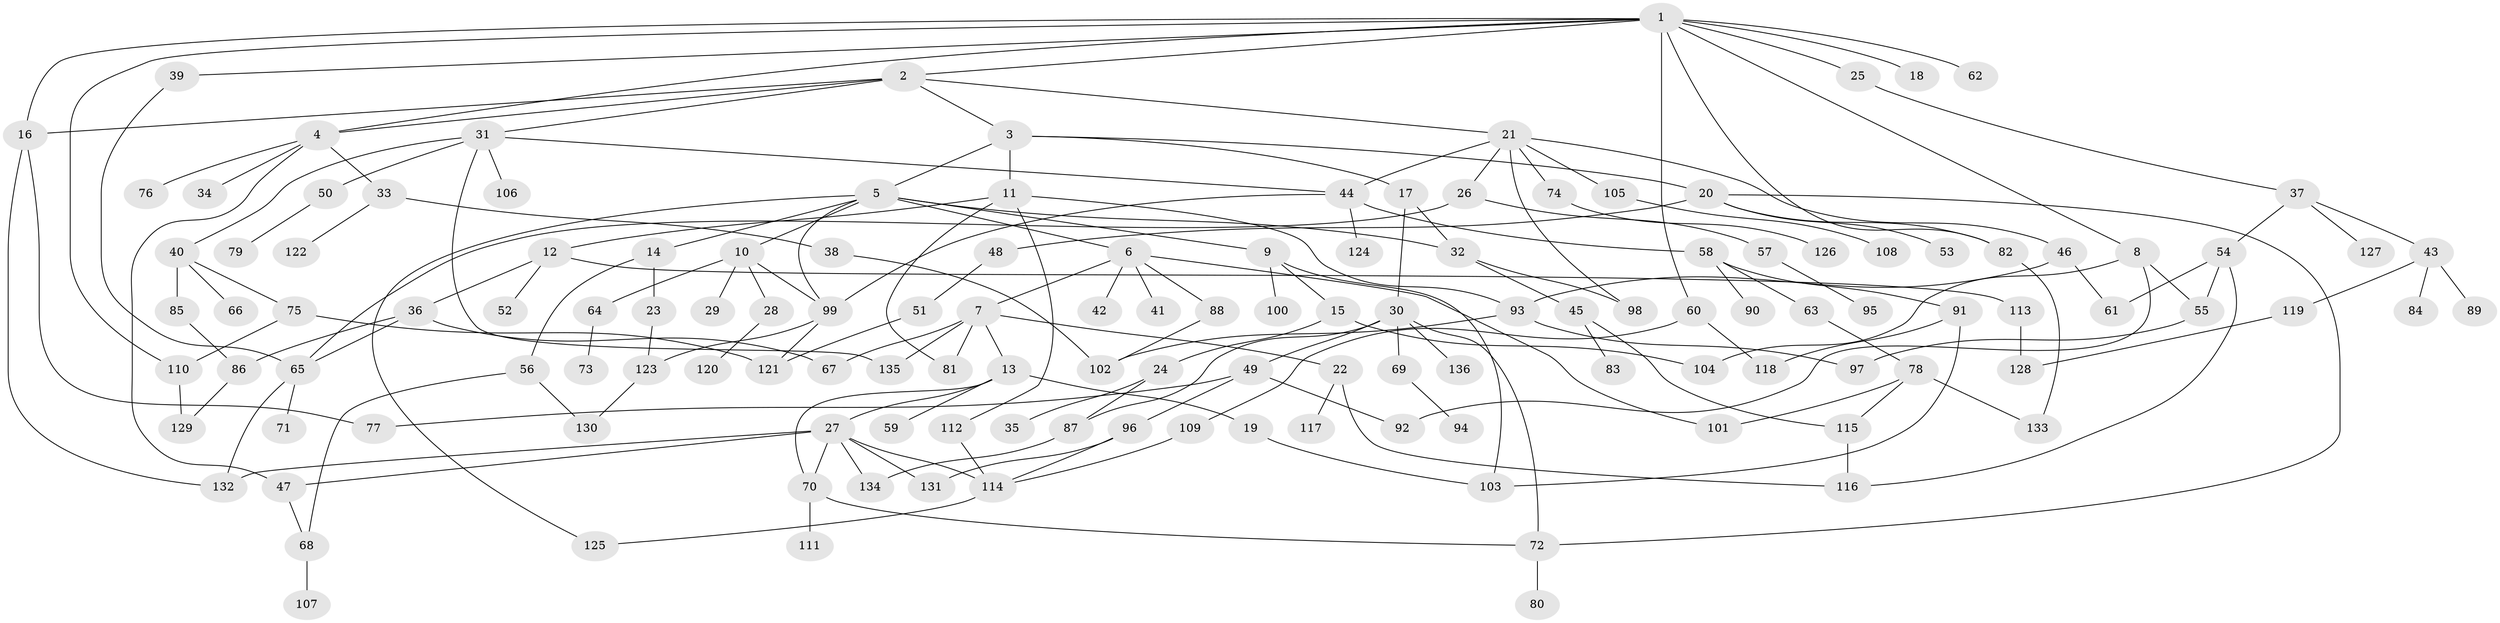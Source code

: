 // Generated by graph-tools (version 1.1) at 2025/13/03/09/25 04:13:38]
// undirected, 136 vertices, 187 edges
graph export_dot {
graph [start="1"]
  node [color=gray90,style=filled];
  1;
  2;
  3;
  4;
  5;
  6;
  7;
  8;
  9;
  10;
  11;
  12;
  13;
  14;
  15;
  16;
  17;
  18;
  19;
  20;
  21;
  22;
  23;
  24;
  25;
  26;
  27;
  28;
  29;
  30;
  31;
  32;
  33;
  34;
  35;
  36;
  37;
  38;
  39;
  40;
  41;
  42;
  43;
  44;
  45;
  46;
  47;
  48;
  49;
  50;
  51;
  52;
  53;
  54;
  55;
  56;
  57;
  58;
  59;
  60;
  61;
  62;
  63;
  64;
  65;
  66;
  67;
  68;
  69;
  70;
  71;
  72;
  73;
  74;
  75;
  76;
  77;
  78;
  79;
  80;
  81;
  82;
  83;
  84;
  85;
  86;
  87;
  88;
  89;
  90;
  91;
  92;
  93;
  94;
  95;
  96;
  97;
  98;
  99;
  100;
  101;
  102;
  103;
  104;
  105;
  106;
  107;
  108;
  109;
  110;
  111;
  112;
  113;
  114;
  115;
  116;
  117;
  118;
  119;
  120;
  121;
  122;
  123;
  124;
  125;
  126;
  127;
  128;
  129;
  130;
  131;
  132;
  133;
  134;
  135;
  136;
  1 -- 2;
  1 -- 4;
  1 -- 8;
  1 -- 16;
  1 -- 18;
  1 -- 25;
  1 -- 39;
  1 -- 60;
  1 -- 62;
  1 -- 110;
  1 -- 82;
  2 -- 3;
  2 -- 21;
  2 -- 31;
  2 -- 4;
  2 -- 16;
  3 -- 5;
  3 -- 11;
  3 -- 17;
  3 -- 20;
  4 -- 33;
  4 -- 34;
  4 -- 76;
  4 -- 47;
  5 -- 6;
  5 -- 9;
  5 -- 10;
  5 -- 14;
  5 -- 32;
  5 -- 125;
  5 -- 99;
  6 -- 7;
  6 -- 41;
  6 -- 42;
  6 -- 88;
  6 -- 101;
  7 -- 13;
  7 -- 22;
  7 -- 67;
  7 -- 81;
  7 -- 135;
  8 -- 55;
  8 -- 92;
  8 -- 104;
  9 -- 15;
  9 -- 100;
  9 -- 103;
  10 -- 28;
  10 -- 29;
  10 -- 64;
  10 -- 99;
  11 -- 12;
  11 -- 112;
  11 -- 81;
  11 -- 93;
  12 -- 36;
  12 -- 52;
  12 -- 113;
  13 -- 19;
  13 -- 27;
  13 -- 59;
  13 -- 70;
  14 -- 23;
  14 -- 56;
  15 -- 24;
  15 -- 104;
  16 -- 77;
  16 -- 132;
  17 -- 30;
  17 -- 32;
  19 -- 103;
  20 -- 48;
  20 -- 53;
  20 -- 82;
  20 -- 72;
  21 -- 26;
  21 -- 44;
  21 -- 46;
  21 -- 74;
  21 -- 105;
  21 -- 98;
  22 -- 117;
  22 -- 116;
  23 -- 123;
  24 -- 35;
  24 -- 87;
  25 -- 37;
  26 -- 57;
  26 -- 65;
  27 -- 47;
  27 -- 131;
  27 -- 134;
  27 -- 132;
  27 -- 70;
  27 -- 114;
  28 -- 120;
  30 -- 49;
  30 -- 69;
  30 -- 72;
  30 -- 87;
  30 -- 136;
  31 -- 40;
  31 -- 50;
  31 -- 106;
  31 -- 135;
  31 -- 44;
  32 -- 45;
  32 -- 98;
  33 -- 38;
  33 -- 122;
  36 -- 65;
  36 -- 86;
  36 -- 67;
  37 -- 43;
  37 -- 54;
  37 -- 127;
  38 -- 102;
  39 -- 65;
  40 -- 66;
  40 -- 75;
  40 -- 85;
  43 -- 84;
  43 -- 89;
  43 -- 119;
  44 -- 58;
  44 -- 124;
  44 -- 99;
  45 -- 83;
  45 -- 115;
  46 -- 61;
  46 -- 93;
  47 -- 68;
  48 -- 51;
  49 -- 77;
  49 -- 96;
  49 -- 92;
  50 -- 79;
  51 -- 121;
  54 -- 61;
  54 -- 116;
  54 -- 55;
  55 -- 97;
  56 -- 68;
  56 -- 130;
  57 -- 95;
  58 -- 63;
  58 -- 90;
  58 -- 91;
  60 -- 109;
  60 -- 118;
  63 -- 78;
  64 -- 73;
  65 -- 71;
  65 -- 132;
  68 -- 107;
  69 -- 94;
  70 -- 111;
  70 -- 72;
  72 -- 80;
  74 -- 126;
  75 -- 110;
  75 -- 121;
  78 -- 115;
  78 -- 101;
  78 -- 133;
  82 -- 133;
  85 -- 86;
  86 -- 129;
  87 -- 134;
  88 -- 102;
  91 -- 103;
  91 -- 118;
  93 -- 97;
  93 -- 102;
  96 -- 114;
  96 -- 131;
  99 -- 123;
  99 -- 121;
  105 -- 108;
  109 -- 114;
  110 -- 129;
  112 -- 114;
  113 -- 128;
  114 -- 125;
  115 -- 116;
  119 -- 128;
  123 -- 130;
}
